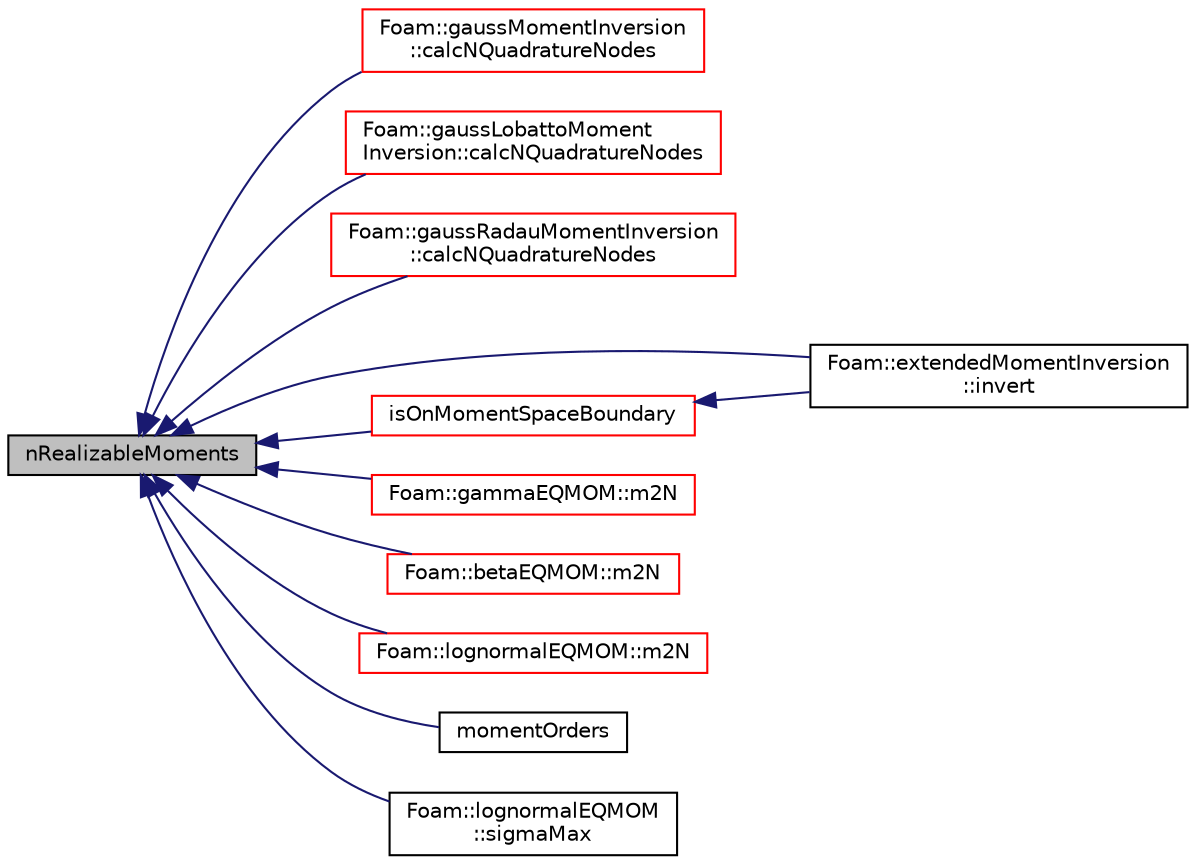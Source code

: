 digraph "nRealizableMoments"
{
  bgcolor="transparent";
  edge [fontname="Helvetica",fontsize="10",labelfontname="Helvetica",labelfontsize="10"];
  node [fontname="Helvetica",fontsize="10",shape=record];
  rankdir="LR";
  Node1 [label="nRealizableMoments",height=0.2,width=0.4,color="black", fillcolor="grey75", style="filled", fontcolor="black"];
  Node1 -> Node2 [dir="back",color="midnightblue",fontsize="10",style="solid",fontname="Helvetica"];
  Node2 [label="Foam::gaussMomentInversion\l::calcNQuadratureNodes",height=0.2,width=0.4,color="red",URL="$a00027.html#ae11f16abe217f76d4e7b5e98e47b3ae1",tooltip="Calculates the number of quadrature nodes. "];
  Node1 -> Node3 [dir="back",color="midnightblue",fontsize="10",style="solid",fontname="Helvetica"];
  Node3 [label="Foam::gaussLobattoMoment\lInversion::calcNQuadratureNodes",height=0.2,width=0.4,color="red",URL="$a00026.html#ae11f16abe217f76d4e7b5e98e47b3ae1",tooltip="Calculates the number of quadrature nodes. "];
  Node1 -> Node4 [dir="back",color="midnightblue",fontsize="10",style="solid",fontname="Helvetica"];
  Node4 [label="Foam::gaussRadauMomentInversion\l::calcNQuadratureNodes",height=0.2,width=0.4,color="red",URL="$a00028.html#ae11f16abe217f76d4e7b5e98e47b3ae1",tooltip="Calculates the number of quadrature nodes. "];
  Node1 -> Node5 [dir="back",color="midnightblue",fontsize="10",style="solid",fontname="Helvetica"];
  Node5 [label="Foam::extendedMomentInversion\l::invert",height=0.2,width=0.4,color="black",URL="$a00020.html#a45d56bb3ba42ace7670d4c68707abf5d",tooltip="Invert moments to find weight, abscissae and sigma. "];
  Node1 -> Node6 [dir="back",color="midnightblue",fontsize="10",style="solid",fontname="Helvetica"];
  Node6 [label="isOnMomentSpaceBoundary",height=0.2,width=0.4,color="red",URL="$a00070.html#a54a602fe9e0f6b808bf432ed0326ac46",tooltip="Return true if the moment set is on the boundary of the moment space. "];
  Node6 -> Node5 [dir="back",color="midnightblue",fontsize="10",style="solid",fontname="Helvetica"];
  Node1 -> Node7 [dir="back",color="midnightblue",fontsize="10",style="solid",fontname="Helvetica"];
  Node7 [label="Foam::gammaEQMOM::m2N",height=0.2,width=0.4,color="red",URL="$a00025.html#abee7f03ce3d0afa1dbc462ff6da2fff9",tooltip="Compute the last moment from starred moments. "];
  Node1 -> Node8 [dir="back",color="midnightblue",fontsize="10",style="solid",fontname="Helvetica"];
  Node8 [label="Foam::betaEQMOM::m2N",height=0.2,width=0.4,color="red",URL="$a00005.html#abee7f03ce3d0afa1dbc462ff6da2fff9",tooltip="Compute the last moment from starred moments. "];
  Node1 -> Node9 [dir="back",color="midnightblue",fontsize="10",style="solid",fontname="Helvetica"];
  Node9 [label="Foam::lognormalEQMOM::m2N",height=0.2,width=0.4,color="red",URL="$a00035.html#abee7f03ce3d0afa1dbc462ff6da2fff9",tooltip="Compute the last moment from starred moments. "];
  Node1 -> Node10 [dir="back",color="midnightblue",fontsize="10",style="solid",fontname="Helvetica"];
  Node10 [label="momentOrders",height=0.2,width=0.4,color="black",URL="$a00070.html#a47393a1ebbe34ea66716a08b5a27ce9f",tooltip="Return moment orders. "];
  Node1 -> Node11 [dir="back",color="midnightblue",fontsize="10",style="solid",fontname="Helvetica"];
  Node11 [label="Foam::lognormalEQMOM\l::sigmaMax",height=0.2,width=0.4,color="black",URL="$a00035.html#a479ec71576844909c5c0756350c24e2f",tooltip="Compute maximum value of sigma to ensure realizability. "];
}

